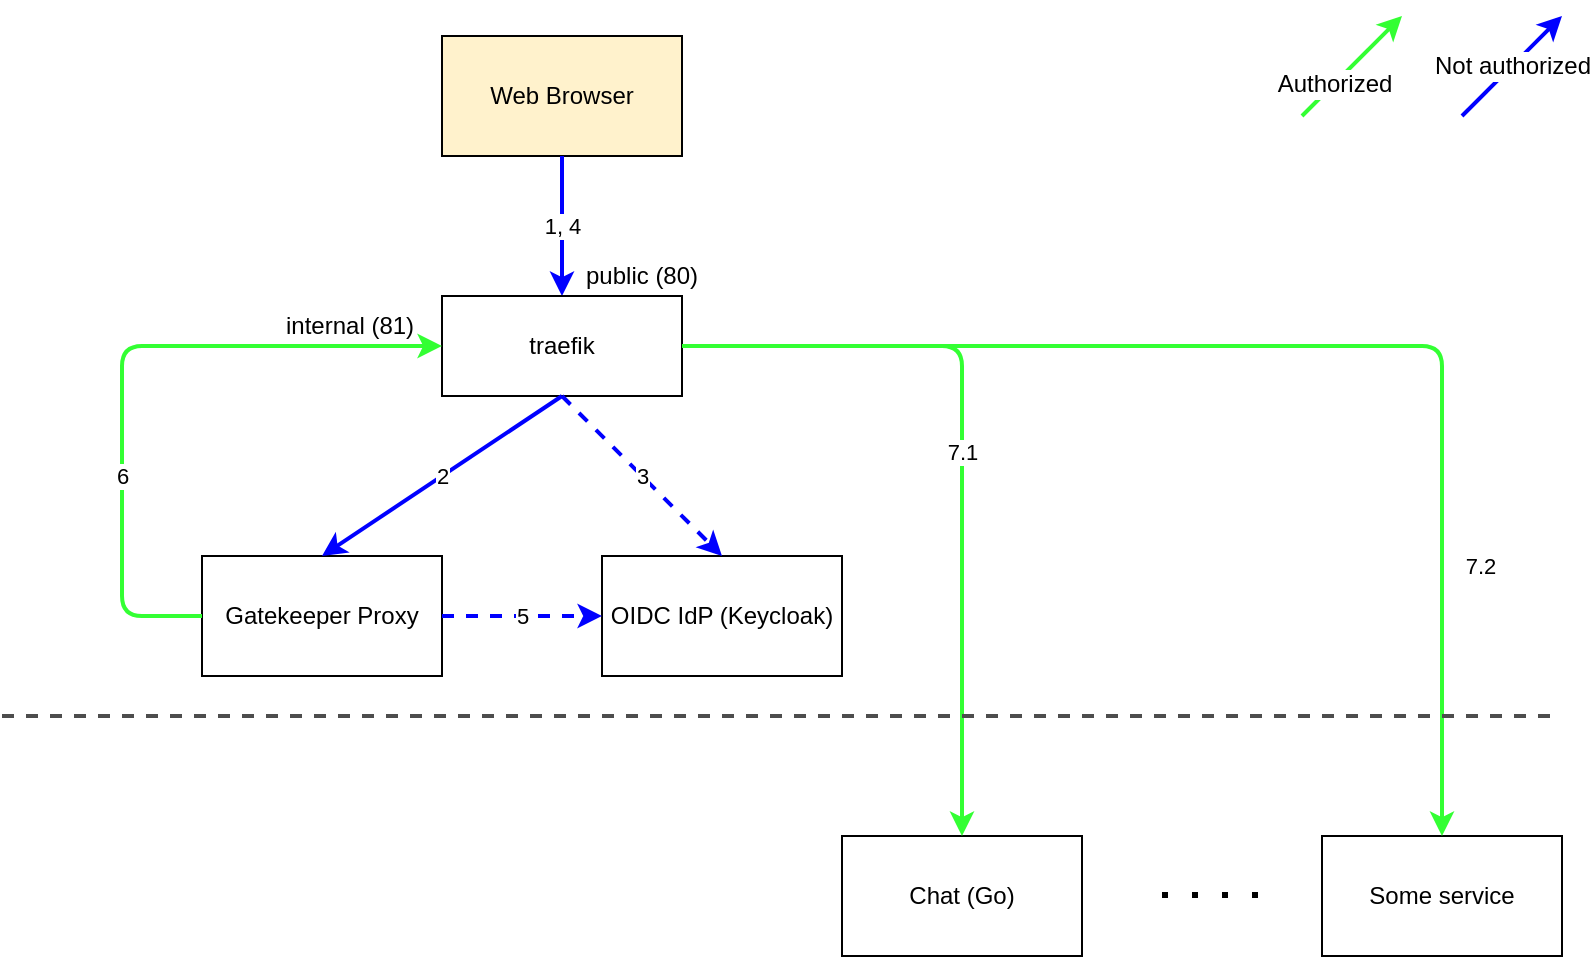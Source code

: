 <mxfile version="12.8.8" type="device"><diagram id="hfaFWcf3ZpBwRVnP8rDJ" name="Page-1"><mxGraphModel dx="1422" dy="677" grid="1" gridSize="10" guides="1" tooltips="1" connect="1" arrows="1" fold="1" page="1" pageScale="1" pageWidth="827" pageHeight="1169" math="0" shadow="0"><root><mxCell id="0"/><mxCell id="1" parent="0"/><mxCell id="EeRlNoye4MzsQ-oPWJcd-1" value="Web Browser" style="rounded=0;whiteSpace=wrap;html=1;fillColor=#FFF2CC;" parent="1" vertex="1"><mxGeometry x="240" y="20" width="120" height="60" as="geometry"/></mxCell><mxCell id="EeRlNoye4MzsQ-oPWJcd-2" value="&lt;div&gt;Gatekeeper Proxy&lt;/div&gt;" style="rounded=0;whiteSpace=wrap;html=1;fillColor=#FFFFFF;" parent="1" vertex="1"><mxGeometry x="120" y="280" width="120" height="60" as="geometry"/></mxCell><mxCell id="EeRlNoye4MzsQ-oPWJcd-3" value="OIDC IdP (Keycloak)" style="rounded=0;whiteSpace=wrap;html=1;fillColor=#FFFFFF;" parent="1" vertex="1"><mxGeometry x="320" y="280" width="120" height="60" as="geometry"/></mxCell><mxCell id="EeRlNoye4MzsQ-oPWJcd-4" value="&lt;div&gt;Chat (Go)&lt;/div&gt;" style="rounded=0;whiteSpace=wrap;html=1;fillColor=#FFFFFF;" parent="1" vertex="1"><mxGeometry x="440" y="420" width="120" height="60" as="geometry"/></mxCell><mxCell id="EeRlNoye4MzsQ-oPWJcd-5" value="&lt;div&gt;Some service&lt;/div&gt;" style="rounded=0;whiteSpace=wrap;html=1;fillColor=#FFFFFF;" parent="1" vertex="1"><mxGeometry x="680" y="420" width="120" height="60" as="geometry"/></mxCell><mxCell id="EeRlNoye4MzsQ-oPWJcd-9" value="1, 4" style="edgeStyle=orthogonalEdgeStyle;rounded=0;orthogonalLoop=1;jettySize=auto;html=1;exitX=0.5;exitY=1;exitDx=0;exitDy=0;entryX=0.5;entryY=0;entryDx=0;entryDy=0;strokeWidth=2;strokeColor=#0000FF;" parent="1" source="EeRlNoye4MzsQ-oPWJcd-1" target="EeRlNoye4MzsQ-oPWJcd-6" edge="1"><mxGeometry relative="1" as="geometry"><mxPoint x="480" y="130" as="targetPoint"/><Array as="points"><mxPoint x="300" y="150"/></Array></mxGeometry></mxCell><mxCell id="EeRlNoye4MzsQ-oPWJcd-6" value="traefik" style="rounded=0;whiteSpace=wrap;html=1;fillColor=#FFFFFF;" parent="1" vertex="1"><mxGeometry x="240" y="150" width="120" height="50" as="geometry"/></mxCell><mxCell id="EeRlNoye4MzsQ-oPWJcd-10" value="public (80)" style="text;html=1;resizable=0;points=[];autosize=1;align=left;verticalAlign=top;spacingTop=-4;" parent="1" vertex="1"><mxGeometry x="310" y="130" width="70" height="20" as="geometry"/></mxCell><mxCell id="EeRlNoye4MzsQ-oPWJcd-11" value="2" style="endArrow=classic;html=1;exitX=0.5;exitY=1;exitDx=0;exitDy=0;entryX=0.5;entryY=0;entryDx=0;entryDy=0;strokeColor=#0000FF;strokeWidth=2;" parent="1" source="EeRlNoye4MzsQ-oPWJcd-6" target="EeRlNoye4MzsQ-oPWJcd-2" edge="1"><mxGeometry width="50" height="50" relative="1" as="geometry"><mxPoint x="120" y="610" as="sourcePoint"/><mxPoint x="170" y="560" as="targetPoint"/></mxGeometry></mxCell><mxCell id="EeRlNoye4MzsQ-oPWJcd-12" value="5" style="endArrow=classic;html=1;exitX=1;exitY=0.5;exitDx=0;exitDy=0;entryX=0;entryY=0.5;entryDx=0;entryDy=0;strokeColor=#0000FF;strokeWidth=2;dashed=1;" parent="1" source="EeRlNoye4MzsQ-oPWJcd-2" target="EeRlNoye4MzsQ-oPWJcd-3" edge="1"><mxGeometry width="50" height="50" relative="1" as="geometry"><mxPoint x="110" y="690" as="sourcePoint"/><mxPoint x="160" y="640" as="targetPoint"/></mxGeometry></mxCell><mxCell id="EeRlNoye4MzsQ-oPWJcd-13" value="3" style="endArrow=classic;html=1;entryX=0.5;entryY=0;entryDx=0;entryDy=0;strokeWidth=2;strokeColor=#0000FF;dashed=1;" parent="1" target="EeRlNoye4MzsQ-oPWJcd-3" edge="1"><mxGeometry width="50" height="50" relative="1" as="geometry"><mxPoint x="300" y="200" as="sourcePoint"/><mxPoint x="170" y="560" as="targetPoint"/></mxGeometry></mxCell><mxCell id="EeRlNoye4MzsQ-oPWJcd-14" value="6" style="endArrow=classic;html=1;exitX=0;exitY=0.5;exitDx=0;exitDy=0;entryX=0;entryY=0.5;entryDx=0;entryDy=0;strokeColor=#33FF33;strokeWidth=2;" parent="1" source="EeRlNoye4MzsQ-oPWJcd-2" target="EeRlNoye4MzsQ-oPWJcd-6" edge="1"><mxGeometry x="-0.343" width="50" height="50" relative="1" as="geometry"><mxPoint x="120" y="610" as="sourcePoint"/><mxPoint x="120" y="180" as="targetPoint"/><Array as="points"><mxPoint x="80" y="310"/><mxPoint x="80" y="175"/></Array><mxPoint as="offset"/></mxGeometry></mxCell><mxCell id="EeRlNoye4MzsQ-oPWJcd-15" value="internal (81)" style="text;html=1;resizable=0;points=[];autosize=1;align=left;verticalAlign=top;spacingTop=-4;" parent="1" vertex="1"><mxGeometry x="160" y="155" width="80" height="20" as="geometry"/></mxCell><mxCell id="EeRlNoye4MzsQ-oPWJcd-18" value="7.1" style="endArrow=classic;html=1;strokeColor=#33FF33;strokeWidth=2;exitX=1;exitY=0.5;exitDx=0;exitDy=0;entryX=0.5;entryY=0;entryDx=0;entryDy=0;" parent="1" source="EeRlNoye4MzsQ-oPWJcd-6" target="EeRlNoye4MzsQ-oPWJcd-4" edge="1"><mxGeometry width="50" height="50" relative="1" as="geometry"><mxPoint x="110" y="610" as="sourcePoint"/><mxPoint x="460" y="175" as="targetPoint"/><Array as="points"><mxPoint x="500" y="175"/></Array></mxGeometry></mxCell><mxCell id="EeRlNoye4MzsQ-oPWJcd-20" value="7.2" style="endArrow=classic;html=1;strokeColor=#33FF33;strokeWidth=2;exitX=1;exitY=0.5;exitDx=0;exitDy=0;entryX=0.5;entryY=0;entryDx=0;entryDy=0;jumpSize=6;" parent="1" source="EeRlNoye4MzsQ-oPWJcd-6" target="EeRlNoye4MzsQ-oPWJcd-5" edge="1"><mxGeometry x="0.101" y="-55" width="50" height="50" relative="1" as="geometry"><mxPoint x="370" y="185" as="sourcePoint"/><mxPoint x="510" y="430" as="targetPoint"/><Array as="points"><mxPoint x="740" y="175"/></Array><mxPoint x="55" y="55" as="offset"/></mxGeometry></mxCell><mxCell id="EeRlNoye4MzsQ-oPWJcd-21" value="" style="endArrow=none;dashed=1;html=1;strokeColor=#4D4D4D;strokeWidth=2;" parent="1" edge="1"><mxGeometry width="50" height="50" relative="1" as="geometry"><mxPoint x="20" y="360" as="sourcePoint"/><mxPoint x="800" y="360" as="targetPoint"/></mxGeometry></mxCell><mxCell id="EeRlNoye4MzsQ-oPWJcd-23" value="" style="endArrow=classic;html=1;strokeColor=#33FF33;strokeWidth=2;fontColor=#000000;" parent="1" edge="1"><mxGeometry width="50" height="50" relative="1" as="geometry"><mxPoint x="670" y="60" as="sourcePoint"/><mxPoint x="720" y="10" as="targetPoint"/></mxGeometry></mxCell><mxCell id="EeRlNoye4MzsQ-oPWJcd-24" value="&lt;div&gt;Authorized&lt;/div&gt;" style="text;html=1;resizable=0;points=[];align=center;verticalAlign=middle;labelBackgroundColor=#ffffff;fontColor=#000000;" parent="EeRlNoye4MzsQ-oPWJcd-23" vertex="1" connectable="0"><mxGeometry x="-0.36" relative="1" as="geometry"><mxPoint as="offset"/></mxGeometry></mxCell><mxCell id="EeRlNoye4MzsQ-oPWJcd-25" value="Not authorized" style="endArrow=classic;html=1;strokeColor=#0000FF;strokeWidth=2;fontColor=#000000;fontSize=12;" parent="1" edge="1"><mxGeometry width="50" height="50" relative="1" as="geometry"><mxPoint x="750" y="60" as="sourcePoint"/><mxPoint x="800" y="10" as="targetPoint"/></mxGeometry></mxCell><mxCell id="cbNYPss4w_ceHsibcXko-3" value="" style="endArrow=none;dashed=1;html=1;strokeWidth=3;dashPattern=1 4;" edge="1" parent="1"><mxGeometry width="50" height="50" relative="1" as="geometry"><mxPoint x="600" y="449.5" as="sourcePoint"/><mxPoint x="660" y="449.5" as="targetPoint"/><Array as="points"><mxPoint x="640" y="449.5"/></Array></mxGeometry></mxCell></root></mxGraphModel></diagram></mxfile>
